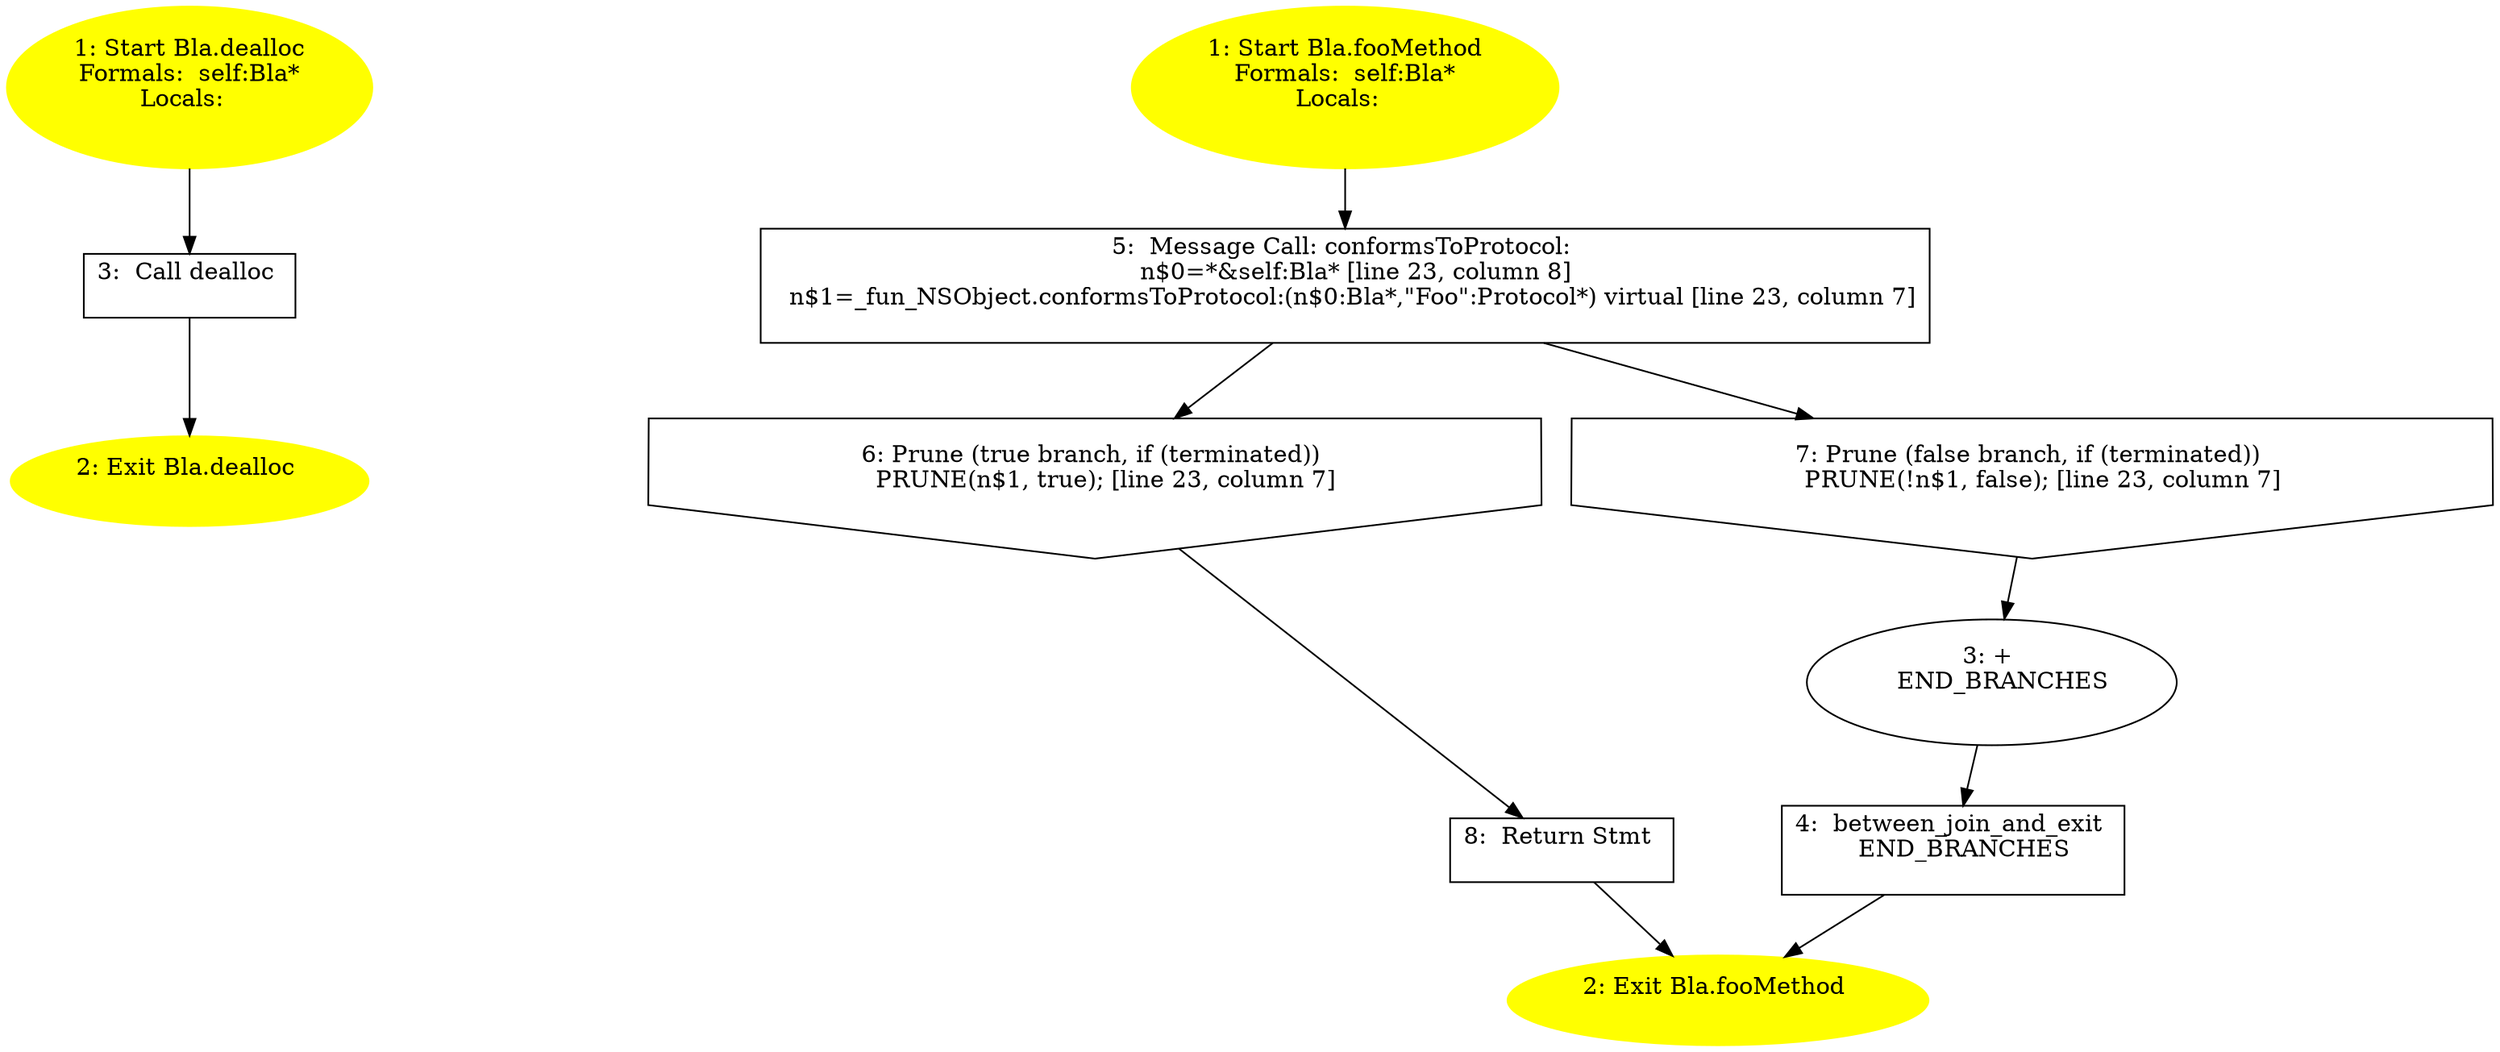/* @generated */
digraph cfg {
"dealloc#Bla#instance.febc9b8c0e8bc29905272eecbf85b31a_1" [label="1: Start Bla.dealloc\nFormals:  self:Bla*\nLocals:  \n  " color=yellow style=filled]
	

	 "dealloc#Bla#instance.febc9b8c0e8bc29905272eecbf85b31a_1" -> "dealloc#Bla#instance.febc9b8c0e8bc29905272eecbf85b31a_3" ;
"dealloc#Bla#instance.febc9b8c0e8bc29905272eecbf85b31a_2" [label="2: Exit Bla.dealloc \n  " color=yellow style=filled]
	

"dealloc#Bla#instance.febc9b8c0e8bc29905272eecbf85b31a_3" [label="3:  Call dealloc \n  " shape="box"]
	

	 "dealloc#Bla#instance.febc9b8c0e8bc29905272eecbf85b31a_3" -> "dealloc#Bla#instance.febc9b8c0e8bc29905272eecbf85b31a_2" ;
"fooMethod#Bla#instance.d982e99c073f2d30dc24c41bb29add6a_1" [label="1: Start Bla.fooMethod\nFormals:  self:Bla*\nLocals:  \n  " color=yellow style=filled]
	

	 "fooMethod#Bla#instance.d982e99c073f2d30dc24c41bb29add6a_1" -> "fooMethod#Bla#instance.d982e99c073f2d30dc24c41bb29add6a_5" ;
"fooMethod#Bla#instance.d982e99c073f2d30dc24c41bb29add6a_2" [label="2: Exit Bla.fooMethod \n  " color=yellow style=filled]
	

"fooMethod#Bla#instance.d982e99c073f2d30dc24c41bb29add6a_3" [label="3: + \n   END_BRANCHES\n " ]
	

	 "fooMethod#Bla#instance.d982e99c073f2d30dc24c41bb29add6a_3" -> "fooMethod#Bla#instance.d982e99c073f2d30dc24c41bb29add6a_4" ;
"fooMethod#Bla#instance.d982e99c073f2d30dc24c41bb29add6a_4" [label="4:  between_join_and_exit \n   END_BRANCHES\n " shape="box"]
	

	 "fooMethod#Bla#instance.d982e99c073f2d30dc24c41bb29add6a_4" -> "fooMethod#Bla#instance.d982e99c073f2d30dc24c41bb29add6a_2" ;
"fooMethod#Bla#instance.d982e99c073f2d30dc24c41bb29add6a_5" [label="5:  Message Call: conformsToProtocol: \n   n$0=*&self:Bla* [line 23, column 8]\n  n$1=_fun_NSObject.conformsToProtocol:(n$0:Bla*,\"Foo\":Protocol*) virtual [line 23, column 7]\n " shape="box"]
	

	 "fooMethod#Bla#instance.d982e99c073f2d30dc24c41bb29add6a_5" -> "fooMethod#Bla#instance.d982e99c073f2d30dc24c41bb29add6a_6" ;
	 "fooMethod#Bla#instance.d982e99c073f2d30dc24c41bb29add6a_5" -> "fooMethod#Bla#instance.d982e99c073f2d30dc24c41bb29add6a_7" ;
"fooMethod#Bla#instance.d982e99c073f2d30dc24c41bb29add6a_6" [label="6: Prune (true branch, if (terminated)) \n   PRUNE(n$1, true); [line 23, column 7]\n " shape="invhouse"]
	

	 "fooMethod#Bla#instance.d982e99c073f2d30dc24c41bb29add6a_6" -> "fooMethod#Bla#instance.d982e99c073f2d30dc24c41bb29add6a_8" ;
"fooMethod#Bla#instance.d982e99c073f2d30dc24c41bb29add6a_7" [label="7: Prune (false branch, if (terminated)) \n   PRUNE(!n$1, false); [line 23, column 7]\n " shape="invhouse"]
	

	 "fooMethod#Bla#instance.d982e99c073f2d30dc24c41bb29add6a_7" -> "fooMethod#Bla#instance.d982e99c073f2d30dc24c41bb29add6a_3" ;
"fooMethod#Bla#instance.d982e99c073f2d30dc24c41bb29add6a_8" [label="8:  Return Stmt \n  " shape="box"]
	

	 "fooMethod#Bla#instance.d982e99c073f2d30dc24c41bb29add6a_8" -> "fooMethod#Bla#instance.d982e99c073f2d30dc24c41bb29add6a_2" ;
}

